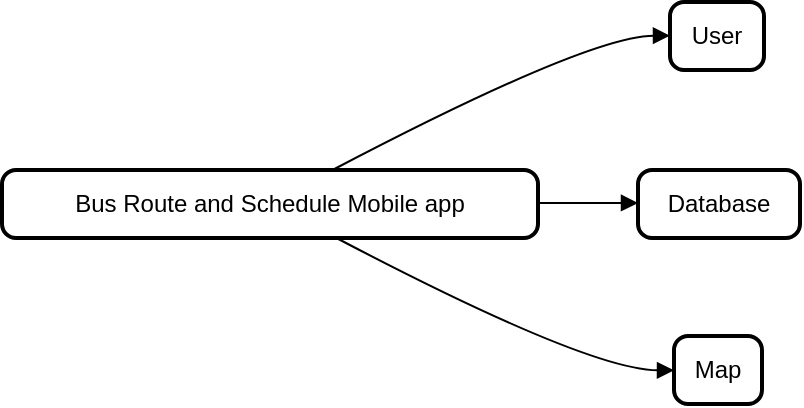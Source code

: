 <mxfile version="22.0.0" type="github">
  <diagram name="Page-1" id="WIiUX86oD0zy6TXUdLos">
    <mxGraphModel>
      <root>
        <mxCell id="0" />
        <mxCell id="1" parent="0" />
        <mxCell id="2" value="Bus Route and Schedule Mobile app" style="rounded=1;absoluteArcSize=1;arcSize=14;whiteSpace=wrap;strokeWidth=2;" vertex="1" parent="1">
          <mxGeometry y="84" width="268" height="34" as="geometry" />
        </mxCell>
        <mxCell id="3" value="User" style="rounded=1;absoluteArcSize=1;arcSize=14;whiteSpace=wrap;strokeWidth=2;" vertex="1" parent="1">
          <mxGeometry x="334" width="47" height="34" as="geometry" />
        </mxCell>
        <mxCell id="4" value="Database" style="rounded=1;absoluteArcSize=1;arcSize=14;whiteSpace=wrap;strokeWidth=2;" vertex="1" parent="1">
          <mxGeometry x="318" y="84" width="81" height="34" as="geometry" />
        </mxCell>
        <mxCell id="5" value="Map" style="rounded=1;absoluteArcSize=1;arcSize=14;whiteSpace=wrap;strokeWidth=2;" vertex="1" parent="1">
          <mxGeometry x="336" y="167" width="44" height="34" as="geometry" />
        </mxCell>
        <mxCell id="6" value="" style="curved=1;startArrow=none;endArrow=block;exitX=0.619;exitY=-0.01;entryX=0.009;entryY=0.495;" edge="1" parent="1" source="2" target="3">
          <mxGeometry relative="1" as="geometry">
            <Array as="points">
              <mxPoint x="293" y="17" />
            </Array>
          </mxGeometry>
        </mxCell>
        <mxCell id="7" value="" style="curved=1;startArrow=none;endArrow=block;exitX=0.999;exitY=0.485;entryX=-0.003;entryY=0.485;" edge="1" parent="1" source="2" target="4">
          <mxGeometry relative="1" as="geometry">
            <Array as="points" />
          </mxGeometry>
        </mxCell>
        <mxCell id="8" value="" style="curved=1;startArrow=none;endArrow=block;exitX=0.619;exitY=0.98;entryX=-0.003;entryY=0.505;" edge="1" parent="1" source="2" target="5">
          <mxGeometry relative="1" as="geometry">
            <Array as="points">
              <mxPoint x="293" y="184" />
            </Array>
          </mxGeometry>
        </mxCell>
      </root>
    </mxGraphModel>
  </diagram>
</mxfile>
